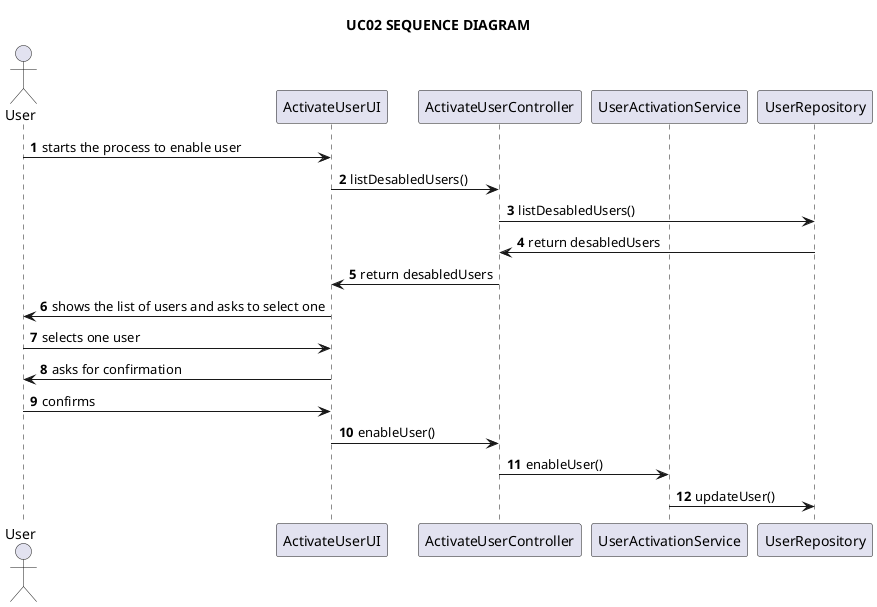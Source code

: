 @startuml

title UC02 SEQUENCE DIAGRAM

autonumber

actor User as u
participant ActivateUserUI as ui
participant ActivateUserController as c
participant UserActivationService as service
participant UserRepository as repo

u -> ui: starts the process to enable user

ui -> c: listDesabledUsers()

c -> repo: listDesabledUsers()

repo -> c: return desabledUsers

c -> ui: return desabledUsers

ui -> u: shows the list of users and asks to select one

u -> ui: selects one user

ui -> u: asks for confirmation

u -> ui: confirms

ui -> c: enableUser()

c -> service: enableUser()

service -> repo: updateUser()

@enduml